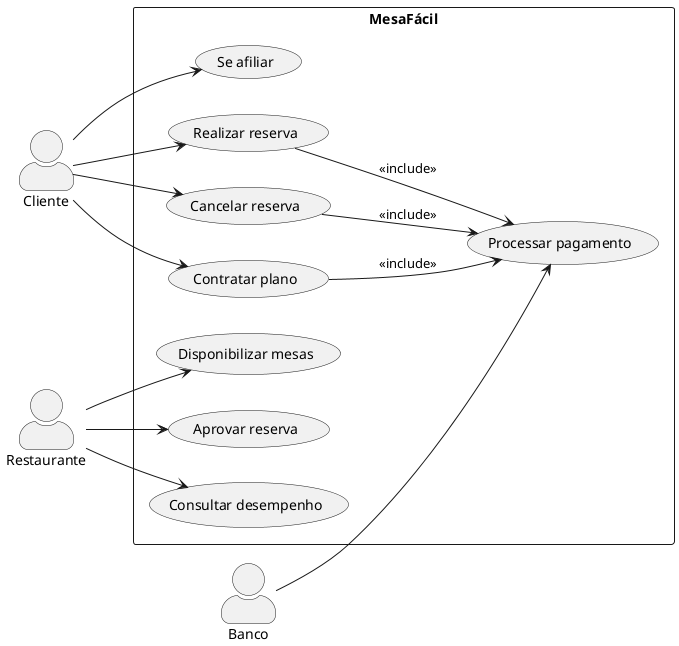 
@startuml
left to right direction
skinparam packageStyle rectangle
skinparam actorStyle awesome

actor Cliente
actor Restaurante
actor Banco

rectangle "MesaFácil" {
  
  (Se afiliar) as A1
  (Realizar reserva) as A2
  (Cancelar reserva) as A3
  (Contratar plano) as A5
  (Disponibilizar mesas) as B1
  (Aprovar reserva) as B2
  (Consultar desempenho) as B3
  (Processar pagamento) as P1
  
  Cliente --> A1
  Cliente --> A2
  Cliente --> A3
  Cliente --> A5

  Restaurante --> B1
  Restaurante --> B2
  Restaurante --> B3

  A2 --> P1 : <<include>>
  A3 --> P1 : <<include>>
  A5 --> P1 : <<include>>

  Banco --> P1
}
@enduml
